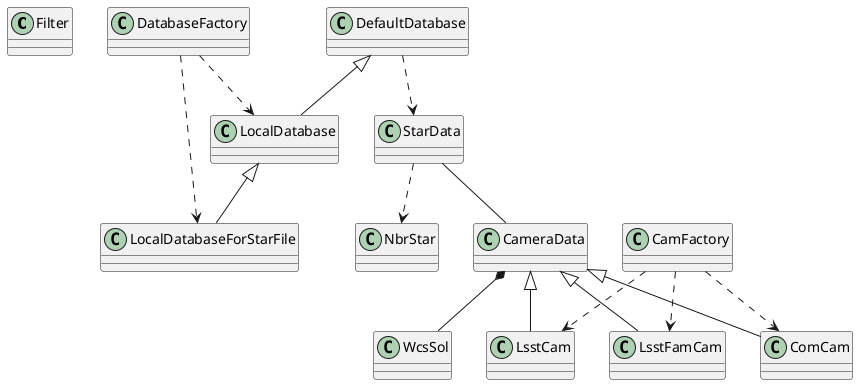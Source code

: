 @startuml
class Filter
DefaultDatabase <|-- LocalDatabase
LocalDatabase <|-- LocalDatabaseForStarFile
DatabaseFactory ..> LocalDatabase
DatabaseFactory ..> LocalDatabaseForStarFile
DefaultDatabase ..> StarData
StarData ..> NbrStar
StarData -- CameraData
CameraData *-- WcsSol
CameraData <|-- LsstCam
CameraData <|-- LsstFamCam
CameraData <|-- ComCam
CamFactory ..> LsstCam
CamFactory ..> LsstFamCam
CamFactory ..> ComCam
@enduml
